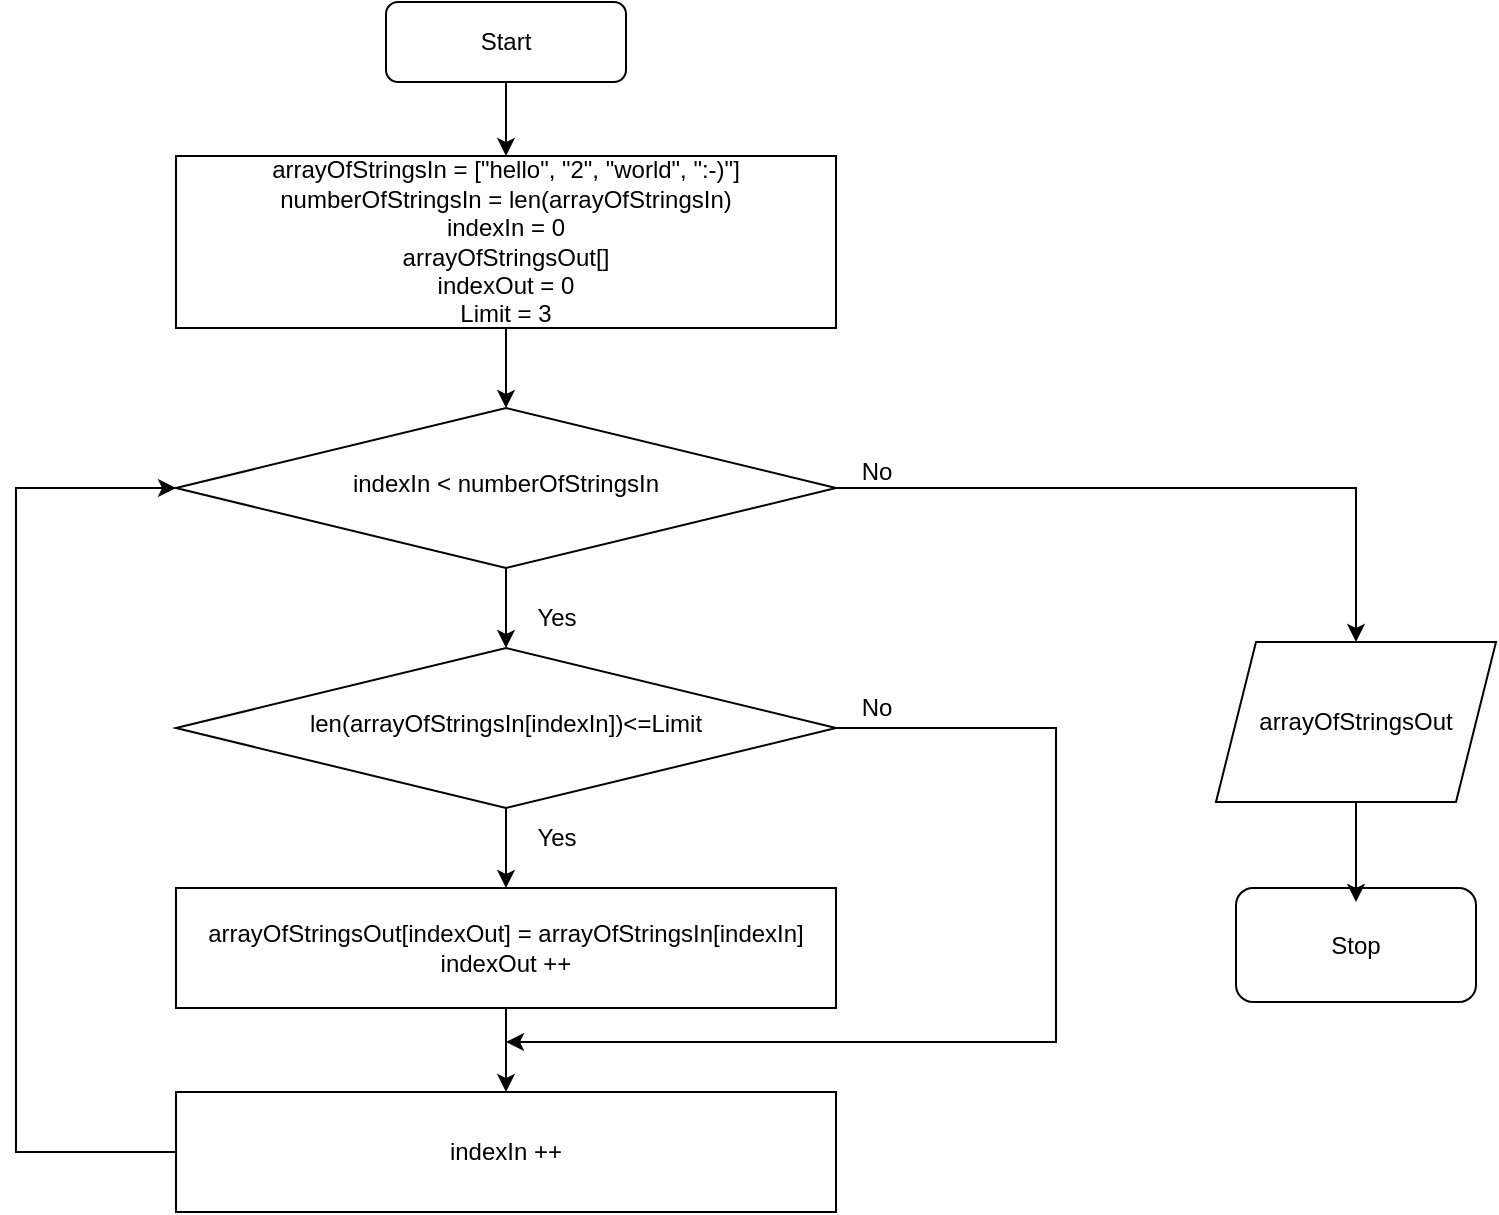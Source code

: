 <mxfile version="21.2.0" type="device">
  <diagram id="C5RBs43oDa-KdzZeNtuy" name="Page-1">
    <mxGraphModel dx="1434" dy="911" grid="1" gridSize="10" guides="1" tooltips="1" connect="1" arrows="1" fold="1" page="1" pageScale="1" pageWidth="827" pageHeight="1169" math="0" shadow="0">
      <root>
        <mxCell id="WIyWlLk6GJQsqaUBKTNV-0" />
        <mxCell id="WIyWlLk6GJQsqaUBKTNV-1" parent="WIyWlLk6GJQsqaUBKTNV-0" />
        <mxCell id="9ygAEDo3IJMqSWKmUar_-14" value="" style="edgeStyle=orthogonalEdgeStyle;rounded=0;orthogonalLoop=1;jettySize=auto;html=1;" edge="1" parent="WIyWlLk6GJQsqaUBKTNV-1" source="9ygAEDo3IJMqSWKmUar_-0" target="9ygAEDo3IJMqSWKmUar_-2">
          <mxGeometry relative="1" as="geometry" />
        </mxCell>
        <mxCell id="9ygAEDo3IJMqSWKmUar_-0" value="arrayOfStringsIn = [&quot;hello&quot;, &quot;2&quot;, &quot;world&quot;, &quot;:-)&quot;&lt;span style=&quot;background-color: initial;&quot;&gt;]&lt;/span&gt;&lt;br&gt;numberOfStringsIn = len(arrayOfStringsIn)&lt;br&gt;indexIn = 0&lt;br&gt;arrayOfStringsOut[]&lt;br&gt;indexOut = 0&lt;br&gt;Limit = 3" style="rounded=0;whiteSpace=wrap;html=1;" vertex="1" parent="WIyWlLk6GJQsqaUBKTNV-1">
          <mxGeometry x="120" y="117" width="330" height="86" as="geometry" />
        </mxCell>
        <mxCell id="9ygAEDo3IJMqSWKmUar_-15" value="" style="edgeStyle=orthogonalEdgeStyle;rounded=0;orthogonalLoop=1;jettySize=auto;html=1;" edge="1" parent="WIyWlLk6GJQsqaUBKTNV-1" source="9ygAEDo3IJMqSWKmUar_-2" target="9ygAEDo3IJMqSWKmUar_-11">
          <mxGeometry relative="1" as="geometry" />
        </mxCell>
        <mxCell id="9ygAEDo3IJMqSWKmUar_-27" style="edgeStyle=orthogonalEdgeStyle;rounded=0;orthogonalLoop=1;jettySize=auto;html=1;entryX=0.5;entryY=0;entryDx=0;entryDy=0;" edge="1" parent="WIyWlLk6GJQsqaUBKTNV-1" source="9ygAEDo3IJMqSWKmUar_-2" target="9ygAEDo3IJMqSWKmUar_-26">
          <mxGeometry relative="1" as="geometry" />
        </mxCell>
        <mxCell id="9ygAEDo3IJMqSWKmUar_-2" value="indexIn &amp;lt; numberOfStringsIn" style="rhombus;whiteSpace=wrap;html=1;shadow=0;fontFamily=Helvetica;fontSize=12;align=center;strokeWidth=1;spacing=6;spacingTop=-4;" vertex="1" parent="WIyWlLk6GJQsqaUBKTNV-1">
          <mxGeometry x="120" y="243" width="330" height="80" as="geometry" />
        </mxCell>
        <mxCell id="9ygAEDo3IJMqSWKmUar_-21" value="" style="edgeStyle=orthogonalEdgeStyle;rounded=0;orthogonalLoop=1;jettySize=auto;html=1;" edge="1" parent="WIyWlLk6GJQsqaUBKTNV-1" source="9ygAEDo3IJMqSWKmUar_-3" target="9ygAEDo3IJMqSWKmUar_-17">
          <mxGeometry relative="1" as="geometry" />
        </mxCell>
        <mxCell id="9ygAEDo3IJMqSWKmUar_-3" value="arrayOfStringsOut[indexOut] = arrayOfStringsIn[indexIn]&lt;br&gt;indexOut ++" style="rounded=0;whiteSpace=wrap;html=1;" vertex="1" parent="WIyWlLk6GJQsqaUBKTNV-1">
          <mxGeometry x="120" y="483" width="330" height="60" as="geometry" />
        </mxCell>
        <mxCell id="9ygAEDo3IJMqSWKmUar_-10" value="" style="edgeStyle=orthogonalEdgeStyle;rounded=0;orthogonalLoop=1;jettySize=auto;html=1;" edge="1" parent="WIyWlLk6GJQsqaUBKTNV-1" source="9ygAEDo3IJMqSWKmUar_-9" target="9ygAEDo3IJMqSWKmUar_-0">
          <mxGeometry relative="1" as="geometry" />
        </mxCell>
        <mxCell id="9ygAEDo3IJMqSWKmUar_-9" value="Start" style="rounded=1;whiteSpace=wrap;html=1;fontSize=12;glass=0;strokeWidth=1;shadow=0;" vertex="1" parent="WIyWlLk6GJQsqaUBKTNV-1">
          <mxGeometry x="225" y="40" width="120" height="40" as="geometry" />
        </mxCell>
        <mxCell id="9ygAEDo3IJMqSWKmUar_-18" value="" style="edgeStyle=orthogonalEdgeStyle;rounded=0;orthogonalLoop=1;jettySize=auto;html=1;" edge="1" parent="WIyWlLk6GJQsqaUBKTNV-1" source="9ygAEDo3IJMqSWKmUar_-11" target="9ygAEDo3IJMqSWKmUar_-3">
          <mxGeometry relative="1" as="geometry" />
        </mxCell>
        <mxCell id="9ygAEDo3IJMqSWKmUar_-22" style="edgeStyle=orthogonalEdgeStyle;rounded=0;orthogonalLoop=1;jettySize=auto;html=1;" edge="1" parent="WIyWlLk6GJQsqaUBKTNV-1" source="9ygAEDo3IJMqSWKmUar_-11">
          <mxGeometry relative="1" as="geometry">
            <mxPoint x="285" y="560" as="targetPoint" />
            <Array as="points">
              <mxPoint x="560" y="403" />
              <mxPoint x="560" y="560" />
            </Array>
          </mxGeometry>
        </mxCell>
        <mxCell id="9ygAEDo3IJMqSWKmUar_-11" value="len(arrayOfStringsIn[indexIn])&amp;lt;=Limit" style="rhombus;whiteSpace=wrap;html=1;shadow=0;fontFamily=Helvetica;fontSize=12;align=center;strokeWidth=1;spacing=6;spacingTop=-4;" vertex="1" parent="WIyWlLk6GJQsqaUBKTNV-1">
          <mxGeometry x="120" y="363" width="330" height="80" as="geometry" />
        </mxCell>
        <mxCell id="9ygAEDo3IJMqSWKmUar_-16" value="Yes" style="text;html=1;align=center;verticalAlign=middle;resizable=0;points=[];autosize=1;strokeColor=none;fillColor=none;" vertex="1" parent="WIyWlLk6GJQsqaUBKTNV-1">
          <mxGeometry x="290" y="333" width="40" height="30" as="geometry" />
        </mxCell>
        <mxCell id="9ygAEDo3IJMqSWKmUar_-24" style="edgeStyle=orthogonalEdgeStyle;rounded=0;orthogonalLoop=1;jettySize=auto;html=1;entryX=0;entryY=0.5;entryDx=0;entryDy=0;" edge="1" parent="WIyWlLk6GJQsqaUBKTNV-1" source="9ygAEDo3IJMqSWKmUar_-17" target="9ygAEDo3IJMqSWKmUar_-2">
          <mxGeometry relative="1" as="geometry">
            <Array as="points">
              <mxPoint x="40" y="615" />
              <mxPoint x="40" y="283" />
            </Array>
          </mxGeometry>
        </mxCell>
        <mxCell id="9ygAEDo3IJMqSWKmUar_-17" value="indexIn ++" style="rounded=0;whiteSpace=wrap;html=1;" vertex="1" parent="WIyWlLk6GJQsqaUBKTNV-1">
          <mxGeometry x="120" y="585" width="330" height="60" as="geometry" />
        </mxCell>
        <mxCell id="9ygAEDo3IJMqSWKmUar_-19" value="Yes" style="text;html=1;align=center;verticalAlign=middle;resizable=0;points=[];autosize=1;strokeColor=none;fillColor=none;" vertex="1" parent="WIyWlLk6GJQsqaUBKTNV-1">
          <mxGeometry x="290" y="443" width="40" height="30" as="geometry" />
        </mxCell>
        <mxCell id="9ygAEDo3IJMqSWKmUar_-20" value="Stop" style="rounded=1;whiteSpace=wrap;html=1;fontSize=12;glass=0;strokeWidth=1;shadow=0;" vertex="1" parent="WIyWlLk6GJQsqaUBKTNV-1">
          <mxGeometry x="650" y="483" width="120" height="57" as="geometry" />
        </mxCell>
        <mxCell id="9ygAEDo3IJMqSWKmUar_-23" value="No" style="text;html=1;align=center;verticalAlign=middle;resizable=0;points=[];autosize=1;strokeColor=none;fillColor=none;" vertex="1" parent="WIyWlLk6GJQsqaUBKTNV-1">
          <mxGeometry x="450" y="378" width="40" height="30" as="geometry" />
        </mxCell>
        <mxCell id="9ygAEDo3IJMqSWKmUar_-28" style="edgeStyle=orthogonalEdgeStyle;rounded=0;orthogonalLoop=1;jettySize=auto;html=1;" edge="1" parent="WIyWlLk6GJQsqaUBKTNV-1" source="9ygAEDo3IJMqSWKmUar_-26">
          <mxGeometry relative="1" as="geometry">
            <mxPoint x="710" y="490" as="targetPoint" />
          </mxGeometry>
        </mxCell>
        <mxCell id="9ygAEDo3IJMqSWKmUar_-26" value="arrayOfStringsOut" style="shape=parallelogram;perimeter=parallelogramPerimeter;whiteSpace=wrap;html=1;fixedSize=1;" vertex="1" parent="WIyWlLk6GJQsqaUBKTNV-1">
          <mxGeometry x="640" y="360" width="140" height="80" as="geometry" />
        </mxCell>
        <mxCell id="9ygAEDo3IJMqSWKmUar_-30" value="No" style="text;html=1;align=center;verticalAlign=middle;resizable=0;points=[];autosize=1;strokeColor=none;fillColor=none;" vertex="1" parent="WIyWlLk6GJQsqaUBKTNV-1">
          <mxGeometry x="450" y="260" width="40" height="30" as="geometry" />
        </mxCell>
      </root>
    </mxGraphModel>
  </diagram>
</mxfile>
